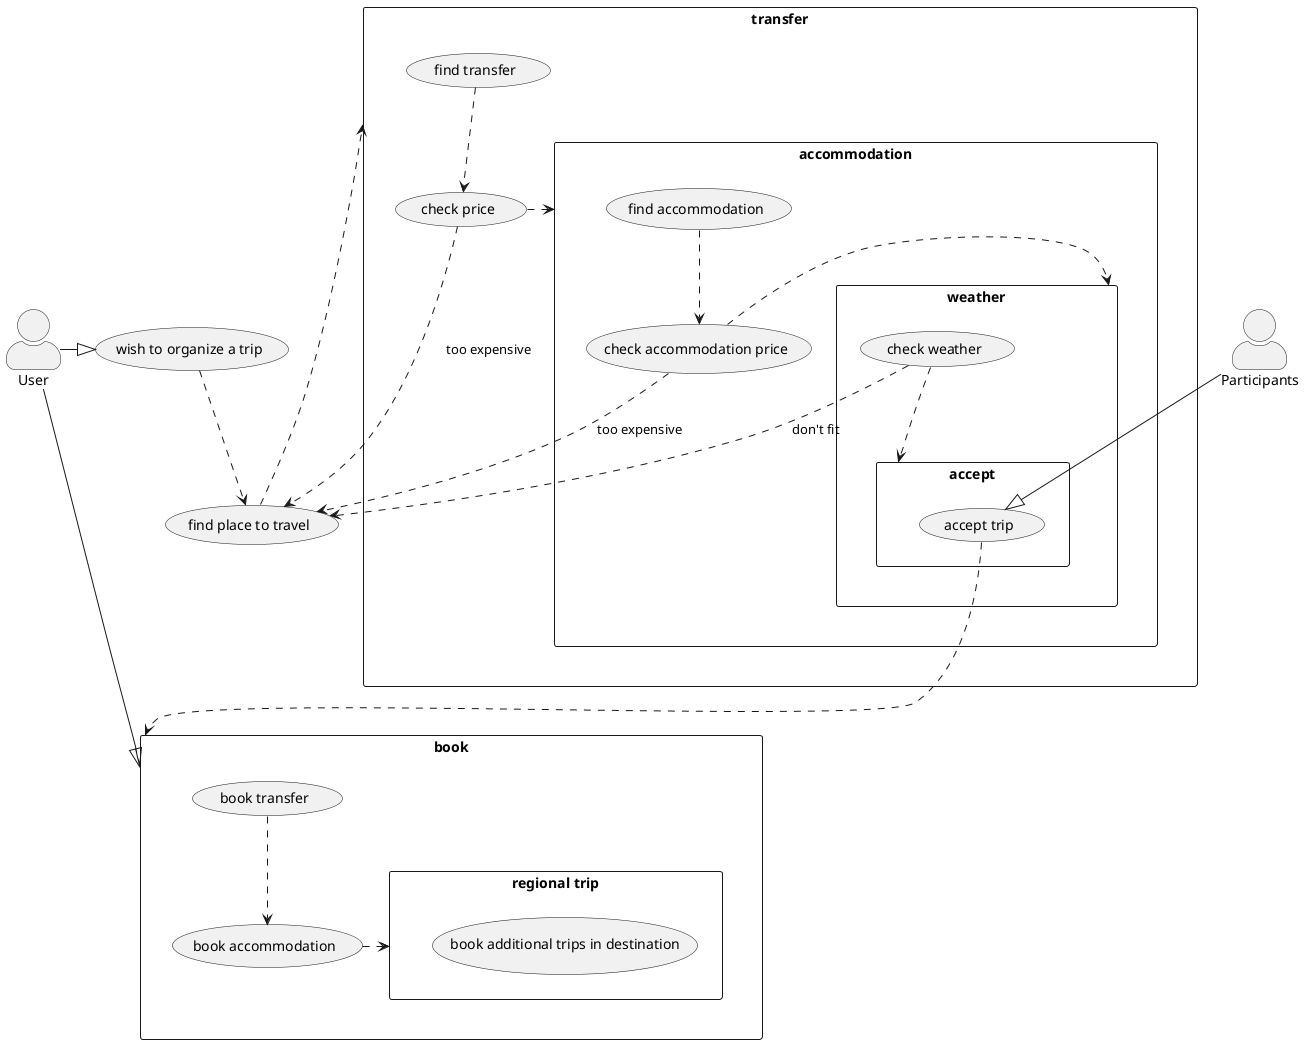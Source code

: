@startuml
top to bottom direction

skinparam actorStyle awesome
actor User
actor Participants

"wish to organize a trip" as (wish)
"find place to travel" as (place)

:User: -r-|> wish
:User: ---|> book
wish .> place
place .r.> transfer

rectangle transfer {
    "find transfer" as (transfer_find)
    "check price" as (transfer_check_price)

    transfer_find ..> transfer_check_price
    transfer_check_price .r.> (accommodation)
    transfer_check_price ..> (place) : too expensive
}

rectangle accommodation {
    "find accommodation" as (accommodation_find)
    "check accommodation price" as (accommodation_check_price)

    accommodation_find ..> accommodation_check_price
    accommodation_check_price .r.> (weather)
    accommodation_check_price .d.> (place) : too expensive
}

rectangle weather {
    "check weather" as (weather_check)

    weather_check ..> (accept)
    weather_check ..> (place) : don't fit
}

rectangle accept {
   "accept trip" as (trip_accept)

   :Participants: --|> trip_accept
   trip_accept ..> book
}

rectangle book {
    "book transfer" as (book_transfer)
    "book accommodation" as (book_accommodation)

    book_transfer ..> book_accommodation
    book_accommodation .r.> "regional trip"
}

rectangle "regional trip" {
    "book additional trips in destination" as (book_additional_trips)
}



@enduml
